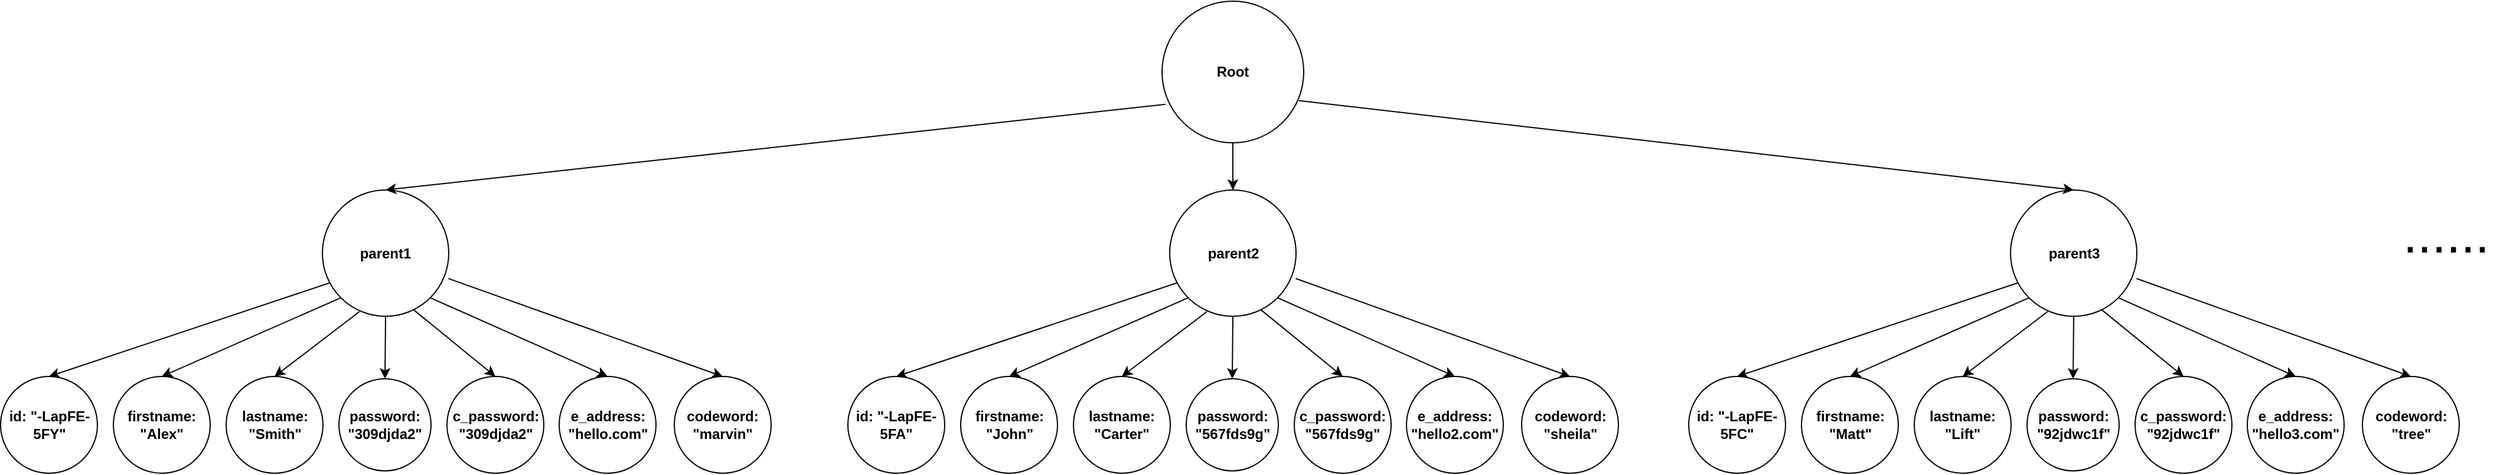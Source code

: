 <mxfile version="10.6.1" type="github"><diagram id="ql7m-z6PaNQUqrM6FcMR" name="Page-1"><mxGraphModel dx="2015" dy="685" grid="1" gridSize="10" guides="1" tooltips="1" connect="1" arrows="1" fold="1" page="1" pageScale="1" pageWidth="827" pageHeight="1169" math="0" shadow="0"><root><mxCell id="0"/><mxCell id="1" parent="0"/><mxCell id="3avBA3nW-U1Yej7noHh2-1" value="&lt;b&gt;Root&lt;/b&gt;" style="ellipse;whiteSpace=wrap;html=1;aspect=fixed;" parent="1" vertex="1"><mxGeometry x="320" y="50" width="120" height="120" as="geometry"/></mxCell><mxCell id="3avBA3nW-U1Yej7noHh2-13" value="&lt;b&gt;id: &quot;-LapFE-5FY&quot;&lt;/b&gt;" style="ellipse;whiteSpace=wrap;html=1;aspect=fixed;" parent="1" vertex="1"><mxGeometry x="-663.5" y="368" width="82" height="82" as="geometry"/></mxCell><mxCell id="3avBA3nW-U1Yej7noHh2-36" value="&lt;b&gt;parent1&lt;/b&gt;" style="ellipse;whiteSpace=wrap;html=1;aspect=fixed;" parent="1" vertex="1"><mxGeometry x="-391" y="210" width="107" height="107" as="geometry"/></mxCell><mxCell id="3avBA3nW-U1Yej7noHh2-37" value="" style="endArrow=classic;html=1;exitX=0.025;exitY=0.728;exitDx=0;exitDy=0;entryX=0.5;entryY=0;entryDx=0;entryDy=0;exitPerimeter=0;" parent="1" source="3avBA3nW-U1Yej7noHh2-1" target="3avBA3nW-U1Yej7noHh2-36" edge="1"><mxGeometry width="50" height="50" relative="1" as="geometry"><mxPoint x="200" y="350" as="sourcePoint"/><mxPoint x="340" y="200" as="targetPoint"/></mxGeometry></mxCell><mxCell id="3avBA3nW-U1Yej7noHh2-44" value="" style="endArrow=classic;html=1;exitX=0.057;exitY=0.736;exitDx=0;exitDy=0;entryX=0.5;entryY=0;entryDx=0;entryDy=0;exitPerimeter=0;" parent="1" source="3avBA3nW-U1Yej7noHh2-36" target="3avBA3nW-U1Yej7noHh2-13" edge="1"><mxGeometry width="50" height="50" relative="1" as="geometry"><mxPoint x="-697.5" y="500" as="sourcePoint"/><mxPoint x="-667.5" y="350" as="targetPoint"/></mxGeometry></mxCell><mxCell id="3avBA3nW-U1Yej7noHh2-45" value="&lt;b&gt;firstname: &quot;Alex&quot;&lt;/b&gt;" style="ellipse;whiteSpace=wrap;html=1;aspect=fixed;" parent="1" vertex="1"><mxGeometry x="-568" y="368" width="82" height="82" as="geometry"/></mxCell><mxCell id="3avBA3nW-U1Yej7noHh2-46" value="&lt;b&gt;lastname: &quot;Smith&quot;&lt;/b&gt;" style="ellipse;whiteSpace=wrap;html=1;aspect=fixed;" parent="1" vertex="1"><mxGeometry x="-472.5" y="368" width="82" height="82" as="geometry"/></mxCell><mxCell id="3avBA3nW-U1Yej7noHh2-47" value="&lt;b&gt;password: &quot;309djda2&quot;&lt;/b&gt;" style="ellipse;whiteSpace=wrap;html=1;aspect=fixed;" parent="1" vertex="1"><mxGeometry x="-377" y="370" width="78" height="78" as="geometry"/></mxCell><mxCell id="3avBA3nW-U1Yej7noHh2-48" value="&lt;b&gt;c_password: &quot;&lt;/b&gt;&lt;b&gt;309djda2&quot;&lt;/b&gt;" style="ellipse;whiteSpace=wrap;html=1;aspect=fixed;" parent="1" vertex="1"><mxGeometry x="-285.5" y="368" width="82" height="82" as="geometry"/></mxCell><mxCell id="3avBA3nW-U1Yej7noHh2-54" value="&lt;b&gt;e_address: &quot;hello.com&lt;/b&gt;&lt;b&gt;&quot;&lt;/b&gt;" style="ellipse;whiteSpace=wrap;html=1;aspect=fixed;" parent="1" vertex="1"><mxGeometry x="-190.5" y="368" width="82" height="82" as="geometry"/></mxCell><mxCell id="3avBA3nW-U1Yej7noHh2-56" value="&lt;b&gt;codeword: &quot;marvin&quot;&lt;/b&gt;&lt;br&gt;" style="ellipse;whiteSpace=wrap;html=1;aspect=fixed;" parent="1" vertex="1"><mxGeometry x="-93" y="368" width="82" height="82" as="geometry"/></mxCell><mxCell id="-EKlDlbMZyLVjlmW5M4u-1" value="" style="endArrow=classic;html=1;exitX=0;exitY=1;exitDx=0;exitDy=0;entryX=0.5;entryY=0;entryDx=0;entryDy=0;" edge="1" parent="1" source="3avBA3nW-U1Yej7noHh2-36" target="3avBA3nW-U1Yej7noHh2-45"><mxGeometry width="50" height="50" relative="1" as="geometry"><mxPoint x="-597.5" y="560" as="sourcePoint"/><mxPoint x="-547.5" y="510" as="targetPoint"/></mxGeometry></mxCell><mxCell id="-EKlDlbMZyLVjlmW5M4u-2" value="" style="endArrow=classic;html=1;entryX=0.5;entryY=0;entryDx=0;entryDy=0;exitX=0.294;exitY=0.963;exitDx=0;exitDy=0;exitPerimeter=0;" edge="1" parent="1" source="3avBA3nW-U1Yej7noHh2-36" target="3avBA3nW-U1Yej7noHh2-46"><mxGeometry width="50" height="50" relative="1" as="geometry"><mxPoint x="-347.5" y="340" as="sourcePoint"/><mxPoint x="-570.5" y="378" as="targetPoint"/></mxGeometry></mxCell><mxCell id="-EKlDlbMZyLVjlmW5M4u-3" value="" style="endArrow=classic;html=1;entryX=0.5;entryY=0;entryDx=0;entryDy=0;exitX=0.5;exitY=1;exitDx=0;exitDy=0;" edge="1" parent="1" source="3avBA3nW-U1Yej7noHh2-36" target="3avBA3nW-U1Yej7noHh2-47"><mxGeometry width="50" height="50" relative="1" as="geometry"><mxPoint x="-349.5" y="323" as="sourcePoint"/><mxPoint x="-475.5" y="378" as="targetPoint"/></mxGeometry></mxCell><mxCell id="-EKlDlbMZyLVjlmW5M4u-4" value="" style="endArrow=classic;html=1;entryX=0.5;entryY=0;entryDx=0;entryDy=0;exitX=0.721;exitY=0.948;exitDx=0;exitDy=0;exitPerimeter=0;" edge="1" parent="1" source="3avBA3nW-U1Yej7noHh2-36" target="3avBA3nW-U1Yej7noHh2-48"><mxGeometry width="50" height="50" relative="1" as="geometry"><mxPoint x="-297.5" y="327" as="sourcePoint"/><mxPoint x="-381.5" y="380" as="targetPoint"/></mxGeometry></mxCell><mxCell id="-EKlDlbMZyLVjlmW5M4u-6" value="" style="endArrow=classic;html=1;entryX=0.5;entryY=0;entryDx=0;entryDy=0;exitX=1;exitY=1;exitDx=0;exitDy=0;" edge="1" parent="1" source="3avBA3nW-U1Yej7noHh2-36" target="3avBA3nW-U1Yej7noHh2-54"><mxGeometry width="50" height="50" relative="1" as="geometry"><mxPoint x="-265.5" y="311" as="sourcePoint"/><mxPoint x="-251.5" y="368" as="targetPoint"/></mxGeometry></mxCell><mxCell id="-EKlDlbMZyLVjlmW5M4u-7" value="" style="endArrow=classic;html=1;entryX=0.5;entryY=0;entryDx=0;entryDy=0;exitX=0.997;exitY=0.701;exitDx=0;exitDy=0;exitPerimeter=0;" edge="1" parent="1" source="3avBA3nW-U1Yej7noHh2-36" target="3avBA3nW-U1Yej7noHh2-56"><mxGeometry width="50" height="50" relative="1" as="geometry"><mxPoint x="-243" y="283.5" as="sourcePoint"/><mxPoint x="-148" y="350.5" as="targetPoint"/></mxGeometry></mxCell><mxCell id="-EKlDlbMZyLVjlmW5M4u-23" value="&lt;b&gt;id: &quot;-LapFE-5FC&quot;&lt;/b&gt;" style="ellipse;whiteSpace=wrap;html=1;aspect=fixed;" vertex="1" parent="1"><mxGeometry x="766" y="368" width="82" height="82" as="geometry"/></mxCell><mxCell id="-EKlDlbMZyLVjlmW5M4u-24" value="&lt;b&gt;parent3&lt;/b&gt;" style="ellipse;whiteSpace=wrap;html=1;aspect=fixed;" vertex="1" parent="1"><mxGeometry x="1038.5" y="210" width="107" height="107" as="geometry"/></mxCell><mxCell id="-EKlDlbMZyLVjlmW5M4u-25" value="" style="endArrow=classic;html=1;exitX=0.057;exitY=0.736;exitDx=0;exitDy=0;entryX=0.5;entryY=0;entryDx=0;entryDy=0;exitPerimeter=0;" edge="1" parent="1" source="-EKlDlbMZyLVjlmW5M4u-24" target="-EKlDlbMZyLVjlmW5M4u-23"><mxGeometry width="50" height="50" relative="1" as="geometry"><mxPoint x="732" y="500" as="sourcePoint"/><mxPoint x="762" y="350" as="targetPoint"/></mxGeometry></mxCell><mxCell id="-EKlDlbMZyLVjlmW5M4u-26" value="&lt;b&gt;firstname: &quot;Matt&quot;&lt;/b&gt;" style="ellipse;whiteSpace=wrap;html=1;aspect=fixed;" vertex="1" parent="1"><mxGeometry x="861.5" y="368" width="82" height="82" as="geometry"/></mxCell><mxCell id="-EKlDlbMZyLVjlmW5M4u-27" value="&lt;b&gt;lastname: &quot;Lift&quot;&lt;/b&gt;" style="ellipse;whiteSpace=wrap;html=1;aspect=fixed;" vertex="1" parent="1"><mxGeometry x="957" y="368" width="82" height="82" as="geometry"/></mxCell><mxCell id="-EKlDlbMZyLVjlmW5M4u-28" value="&lt;b&gt;password: &quot;92jdwc1f&quot;&lt;/b&gt;" style="ellipse;whiteSpace=wrap;html=1;aspect=fixed;" vertex="1" parent="1"><mxGeometry x="1052.5" y="370" width="78" height="78" as="geometry"/></mxCell><mxCell id="-EKlDlbMZyLVjlmW5M4u-29" value="&lt;b&gt;c_password: &quot;&lt;/b&gt;&lt;b&gt;92jdwc1f&lt;/b&gt;&lt;b&gt;&quot;&lt;/b&gt;" style="ellipse;whiteSpace=wrap;html=1;aspect=fixed;" vertex="1" parent="1"><mxGeometry x="1144" y="368" width="82" height="82" as="geometry"/></mxCell><mxCell id="-EKlDlbMZyLVjlmW5M4u-30" value="&lt;b&gt;e_address: &quot;hello3.com&lt;/b&gt;&lt;b&gt;&quot;&lt;/b&gt;" style="ellipse;whiteSpace=wrap;html=1;aspect=fixed;" vertex="1" parent="1"><mxGeometry x="1239" y="368" width="82" height="82" as="geometry"/></mxCell><mxCell id="-EKlDlbMZyLVjlmW5M4u-31" value="&lt;b&gt;codeword: &quot;tree&quot;&lt;/b&gt;&lt;br&gt;" style="ellipse;whiteSpace=wrap;html=1;aspect=fixed;" vertex="1" parent="1"><mxGeometry x="1336.5" y="368" width="82" height="82" as="geometry"/></mxCell><mxCell id="-EKlDlbMZyLVjlmW5M4u-32" value="" style="endArrow=classic;html=1;exitX=0;exitY=1;exitDx=0;exitDy=0;entryX=0.5;entryY=0;entryDx=0;entryDy=0;" edge="1" parent="1" source="-EKlDlbMZyLVjlmW5M4u-24" target="-EKlDlbMZyLVjlmW5M4u-26"><mxGeometry width="50" height="50" relative="1" as="geometry"><mxPoint x="832" y="560" as="sourcePoint"/><mxPoint x="882" y="510" as="targetPoint"/></mxGeometry></mxCell><mxCell id="-EKlDlbMZyLVjlmW5M4u-33" value="" style="endArrow=classic;html=1;entryX=0.5;entryY=0;entryDx=0;entryDy=0;exitX=0.294;exitY=0.963;exitDx=0;exitDy=0;exitPerimeter=0;" edge="1" parent="1" source="-EKlDlbMZyLVjlmW5M4u-24" target="-EKlDlbMZyLVjlmW5M4u-27"><mxGeometry width="50" height="50" relative="1" as="geometry"><mxPoint x="1082" y="340" as="sourcePoint"/><mxPoint x="859" y="378" as="targetPoint"/></mxGeometry></mxCell><mxCell id="-EKlDlbMZyLVjlmW5M4u-34" value="" style="endArrow=classic;html=1;entryX=0.5;entryY=0;entryDx=0;entryDy=0;exitX=0.5;exitY=1;exitDx=0;exitDy=0;" edge="1" parent="1" source="-EKlDlbMZyLVjlmW5M4u-24" target="-EKlDlbMZyLVjlmW5M4u-28"><mxGeometry width="50" height="50" relative="1" as="geometry"><mxPoint x="1080" y="323" as="sourcePoint"/><mxPoint x="954" y="378" as="targetPoint"/></mxGeometry></mxCell><mxCell id="-EKlDlbMZyLVjlmW5M4u-35" value="" style="endArrow=classic;html=1;entryX=0.5;entryY=0;entryDx=0;entryDy=0;exitX=0.721;exitY=0.948;exitDx=0;exitDy=0;exitPerimeter=0;" edge="1" parent="1" source="-EKlDlbMZyLVjlmW5M4u-24" target="-EKlDlbMZyLVjlmW5M4u-29"><mxGeometry width="50" height="50" relative="1" as="geometry"><mxPoint x="1132" y="327" as="sourcePoint"/><mxPoint x="1048" y="380" as="targetPoint"/></mxGeometry></mxCell><mxCell id="-EKlDlbMZyLVjlmW5M4u-36" value="" style="endArrow=classic;html=1;entryX=0.5;entryY=0;entryDx=0;entryDy=0;exitX=1;exitY=1;exitDx=0;exitDy=0;" edge="1" parent="1" source="-EKlDlbMZyLVjlmW5M4u-24" target="-EKlDlbMZyLVjlmW5M4u-30"><mxGeometry width="50" height="50" relative="1" as="geometry"><mxPoint x="1164" y="311" as="sourcePoint"/><mxPoint x="1178" y="368" as="targetPoint"/></mxGeometry></mxCell><mxCell id="-EKlDlbMZyLVjlmW5M4u-37" value="" style="endArrow=classic;html=1;entryX=0.5;entryY=0;entryDx=0;entryDy=0;exitX=0.997;exitY=0.701;exitDx=0;exitDy=0;exitPerimeter=0;" edge="1" parent="1" source="-EKlDlbMZyLVjlmW5M4u-24" target="-EKlDlbMZyLVjlmW5M4u-31"><mxGeometry width="50" height="50" relative="1" as="geometry"><mxPoint x="1186.5" y="283.5" as="sourcePoint"/><mxPoint x="1281.5" y="350.5" as="targetPoint"/></mxGeometry></mxCell><mxCell id="-EKlDlbMZyLVjlmW5M4u-38" value="" style="endArrow=classic;html=1;exitX=0.965;exitY=0.702;exitDx=0;exitDy=0;entryX=0.5;entryY=0;entryDx=0;entryDy=0;exitPerimeter=0;" edge="1" parent="1" source="3avBA3nW-U1Yej7noHh2-1" target="-EKlDlbMZyLVjlmW5M4u-24"><mxGeometry width="50" height="50" relative="1" as="geometry"><mxPoint x="333" y="147" as="sourcePoint"/><mxPoint x="590" y="260" as="targetPoint"/></mxGeometry></mxCell><mxCell id="-EKlDlbMZyLVjlmW5M4u-99" value="&lt;b&gt;id: &quot;-LapFE-5FA&quot;&lt;/b&gt;" style="ellipse;whiteSpace=wrap;html=1;aspect=fixed;" vertex="1" parent="1"><mxGeometry x="54" y="368" width="82" height="82" as="geometry"/></mxCell><mxCell id="-EKlDlbMZyLVjlmW5M4u-100" value="&lt;b&gt;parent2&lt;/b&gt;" style="ellipse;whiteSpace=wrap;html=1;aspect=fixed;" vertex="1" parent="1"><mxGeometry x="326.5" y="210" width="107" height="107" as="geometry"/></mxCell><mxCell id="-EKlDlbMZyLVjlmW5M4u-101" value="" style="endArrow=classic;html=1;exitX=0.057;exitY=0.736;exitDx=0;exitDy=0;entryX=0.5;entryY=0;entryDx=0;entryDy=0;exitPerimeter=0;" edge="1" parent="1" source="-EKlDlbMZyLVjlmW5M4u-100" target="-EKlDlbMZyLVjlmW5M4u-99"><mxGeometry width="50" height="50" relative="1" as="geometry"><mxPoint x="20" y="500" as="sourcePoint"/><mxPoint x="50" y="350" as="targetPoint"/></mxGeometry></mxCell><mxCell id="-EKlDlbMZyLVjlmW5M4u-102" value="&lt;b&gt;firstname: &quot;John&quot;&lt;/b&gt;" style="ellipse;whiteSpace=wrap;html=1;aspect=fixed;" vertex="1" parent="1"><mxGeometry x="149.5" y="368" width="82" height="82" as="geometry"/></mxCell><mxCell id="-EKlDlbMZyLVjlmW5M4u-103" value="&lt;b&gt;lastname: &quot;Carter&quot;&lt;/b&gt;" style="ellipse;whiteSpace=wrap;html=1;aspect=fixed;" vertex="1" parent="1"><mxGeometry x="245" y="368" width="82" height="82" as="geometry"/></mxCell><mxCell id="-EKlDlbMZyLVjlmW5M4u-104" value="&lt;b&gt;password: &quot;567fds9g&quot;&lt;/b&gt;" style="ellipse;whiteSpace=wrap;html=1;aspect=fixed;" vertex="1" parent="1"><mxGeometry x="340.5" y="370" width="78" height="78" as="geometry"/></mxCell><mxCell id="-EKlDlbMZyLVjlmW5M4u-105" value="&lt;b&gt;c_password: &quot;&lt;/b&gt;&lt;b&gt;567fds9g&lt;/b&gt;&lt;b&gt;&quot;&lt;/b&gt;" style="ellipse;whiteSpace=wrap;html=1;aspect=fixed;" vertex="1" parent="1"><mxGeometry x="432" y="368" width="82" height="82" as="geometry"/></mxCell><mxCell id="-EKlDlbMZyLVjlmW5M4u-106" value="&lt;b&gt;e_address: &quot;hello2.com&lt;/b&gt;&lt;b&gt;&quot;&lt;/b&gt;" style="ellipse;whiteSpace=wrap;html=1;aspect=fixed;" vertex="1" parent="1"><mxGeometry x="527" y="368" width="82" height="82" as="geometry"/></mxCell><mxCell id="-EKlDlbMZyLVjlmW5M4u-107" value="&lt;b&gt;codeword: &quot;sheila&quot;&lt;/b&gt;&lt;br&gt;" style="ellipse;whiteSpace=wrap;html=1;aspect=fixed;" vertex="1" parent="1"><mxGeometry x="624.5" y="368" width="82" height="82" as="geometry"/></mxCell><mxCell id="-EKlDlbMZyLVjlmW5M4u-108" value="" style="endArrow=classic;html=1;exitX=0;exitY=1;exitDx=0;exitDy=0;entryX=0.5;entryY=0;entryDx=0;entryDy=0;" edge="1" parent="1" source="-EKlDlbMZyLVjlmW5M4u-100" target="-EKlDlbMZyLVjlmW5M4u-102"><mxGeometry width="50" height="50" relative="1" as="geometry"><mxPoint x="120" y="560" as="sourcePoint"/><mxPoint x="170" y="510" as="targetPoint"/></mxGeometry></mxCell><mxCell id="-EKlDlbMZyLVjlmW5M4u-109" value="" style="endArrow=classic;html=1;entryX=0.5;entryY=0;entryDx=0;entryDy=0;exitX=0.294;exitY=0.963;exitDx=0;exitDy=0;exitPerimeter=0;" edge="1" parent="1" source="-EKlDlbMZyLVjlmW5M4u-100" target="-EKlDlbMZyLVjlmW5M4u-103"><mxGeometry width="50" height="50" relative="1" as="geometry"><mxPoint x="370" y="340" as="sourcePoint"/><mxPoint x="147" y="378" as="targetPoint"/></mxGeometry></mxCell><mxCell id="-EKlDlbMZyLVjlmW5M4u-110" value="" style="endArrow=classic;html=1;entryX=0.5;entryY=0;entryDx=0;entryDy=0;exitX=0.5;exitY=1;exitDx=0;exitDy=0;" edge="1" parent="1" source="-EKlDlbMZyLVjlmW5M4u-100" target="-EKlDlbMZyLVjlmW5M4u-104"><mxGeometry width="50" height="50" relative="1" as="geometry"><mxPoint x="368" y="323" as="sourcePoint"/><mxPoint x="242" y="378" as="targetPoint"/></mxGeometry></mxCell><mxCell id="-EKlDlbMZyLVjlmW5M4u-111" value="" style="endArrow=classic;html=1;entryX=0.5;entryY=0;entryDx=0;entryDy=0;exitX=0.721;exitY=0.948;exitDx=0;exitDy=0;exitPerimeter=0;" edge="1" parent="1" source="-EKlDlbMZyLVjlmW5M4u-100" target="-EKlDlbMZyLVjlmW5M4u-105"><mxGeometry width="50" height="50" relative="1" as="geometry"><mxPoint x="420" y="327" as="sourcePoint"/><mxPoint x="336" y="380" as="targetPoint"/></mxGeometry></mxCell><mxCell id="-EKlDlbMZyLVjlmW5M4u-112" value="" style="endArrow=classic;html=1;entryX=0.5;entryY=0;entryDx=0;entryDy=0;exitX=1;exitY=1;exitDx=0;exitDy=0;" edge="1" parent="1" source="-EKlDlbMZyLVjlmW5M4u-100" target="-EKlDlbMZyLVjlmW5M4u-106"><mxGeometry width="50" height="50" relative="1" as="geometry"><mxPoint x="452" y="311" as="sourcePoint"/><mxPoint x="466" y="368" as="targetPoint"/></mxGeometry></mxCell><mxCell id="-EKlDlbMZyLVjlmW5M4u-113" value="" style="endArrow=classic;html=1;entryX=0.5;entryY=0;entryDx=0;entryDy=0;exitX=0.997;exitY=0.701;exitDx=0;exitDy=0;exitPerimeter=0;" edge="1" parent="1" source="-EKlDlbMZyLVjlmW5M4u-100" target="-EKlDlbMZyLVjlmW5M4u-107"><mxGeometry width="50" height="50" relative="1" as="geometry"><mxPoint x="474.5" y="283.5" as="sourcePoint"/><mxPoint x="569.5" y="350.5" as="targetPoint"/></mxGeometry></mxCell><mxCell id="-EKlDlbMZyLVjlmW5M4u-114" value="" style="endArrow=classic;html=1;exitX=0.5;exitY=1;exitDx=0;exitDy=0;entryX=0.5;entryY=0;entryDx=0;entryDy=0;" edge="1" parent="1" source="3avBA3nW-U1Yej7noHh2-1" target="-EKlDlbMZyLVjlmW5M4u-100"><mxGeometry width="50" height="50" relative="1" as="geometry"><mxPoint x="500" y="240" as="sourcePoint"/><mxPoint x="550" y="190" as="targetPoint"/></mxGeometry></mxCell><mxCell id="-EKlDlbMZyLVjlmW5M4u-116" value="......" style="text;html=1;strokeColor=none;fillColor=none;align=center;verticalAlign=middle;whiteSpace=wrap;rounded=0;fontSize=44;fontStyle=0" vertex="1" parent="1"><mxGeometry x="1363" y="233" width="89" height="30" as="geometry"/></mxCell></root></mxGraphModel></diagram></mxfile>